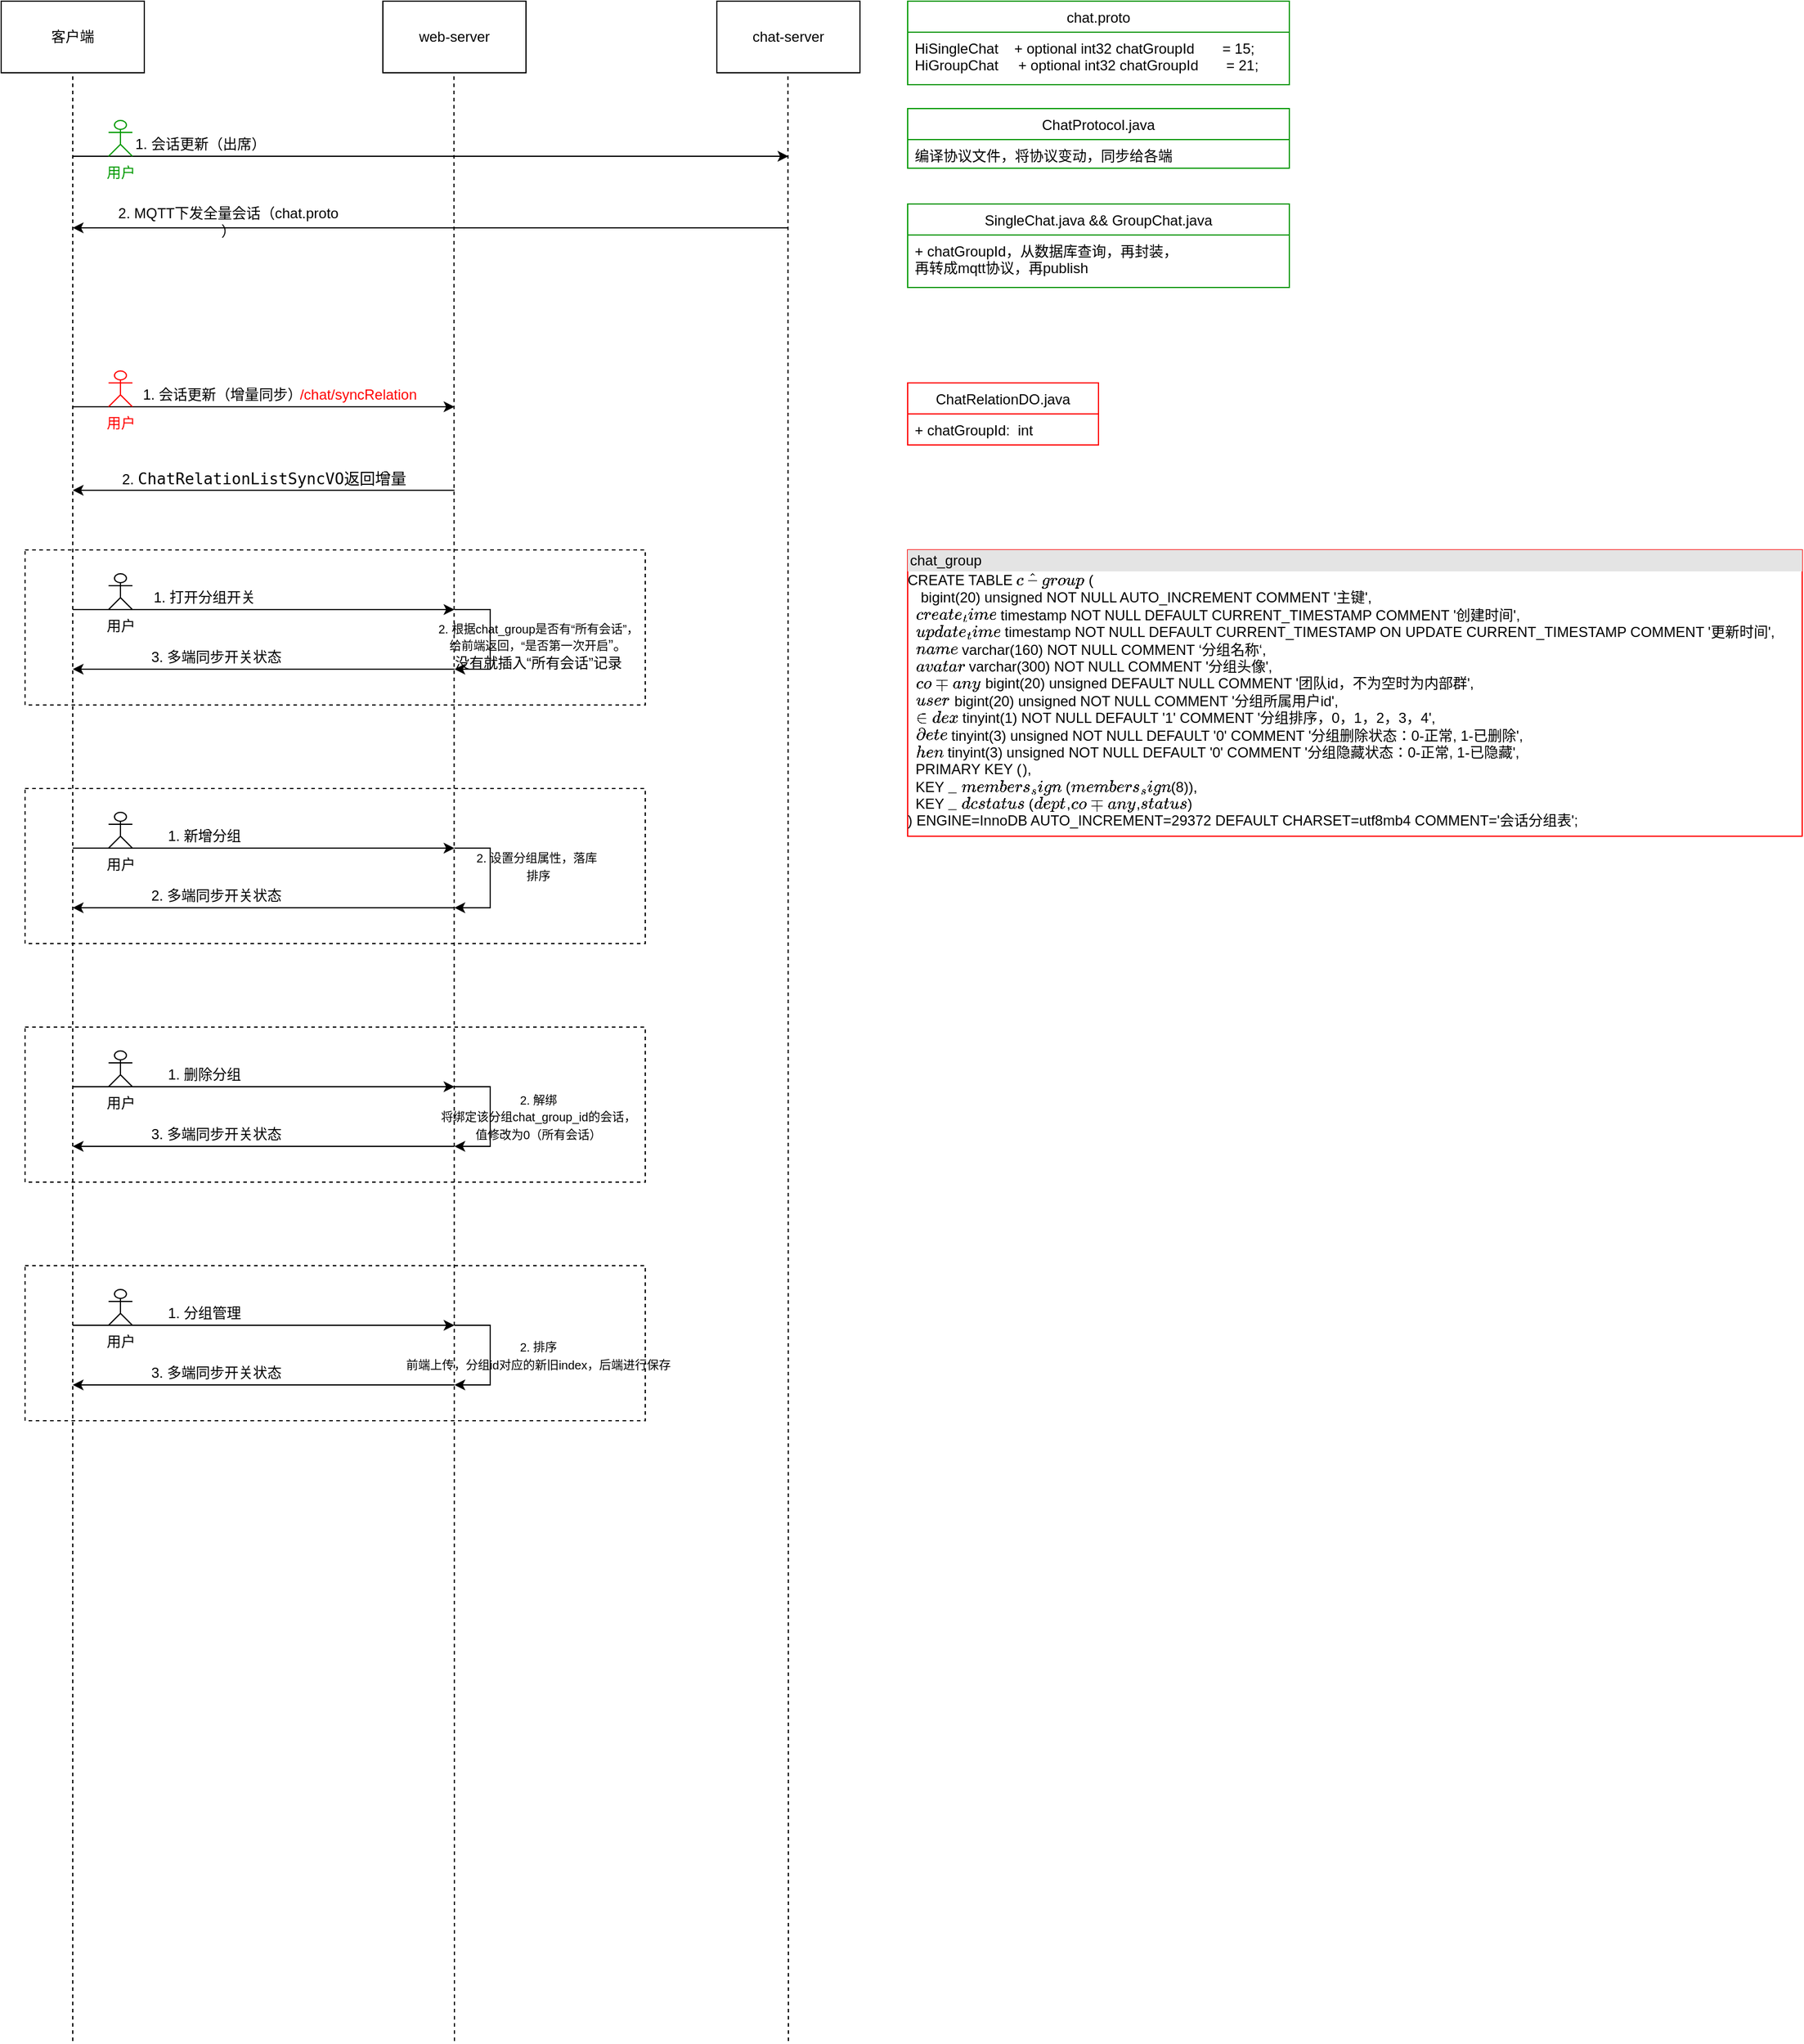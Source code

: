 <mxfile version="18.0.7" type="github">
  <diagram id="2Kw0UDBsUmubdd8x-OYx" name="Page-1">
    <mxGraphModel dx="1797" dy="911" grid="1" gridSize="10" guides="1" tooltips="1" connect="1" arrows="1" fold="1" page="1" pageScale="1" pageWidth="827" pageHeight="1169" math="0" shadow="0">
      <root>
        <mxCell id="0" />
        <mxCell id="1" parent="0" />
        <mxCell id="W-_6HZPZvxM8ELVaEarW-81" value="" style="rounded=0;whiteSpace=wrap;html=1;labelBackgroundColor=none;fontColor=#000000;strokeColor=#000000;dashed=1;fillColor=none;" vertex="1" parent="1">
          <mxGeometry x="80" y="530" width="520" height="130" as="geometry" />
        </mxCell>
        <mxCell id="W-_6HZPZvxM8ELVaEarW-2" value="客户端" style="rounded=0;whiteSpace=wrap;html=1;" vertex="1" parent="1">
          <mxGeometry x="60" y="70" width="120" height="60" as="geometry" />
        </mxCell>
        <mxCell id="W-_6HZPZvxM8ELVaEarW-3" value="web-server" style="rounded=0;whiteSpace=wrap;html=1;" vertex="1" parent="1">
          <mxGeometry x="380" y="70" width="120" height="60" as="geometry" />
        </mxCell>
        <mxCell id="W-_6HZPZvxM8ELVaEarW-5" value="" style="endArrow=none;dashed=1;html=1;rounded=0;entryX=0.5;entryY=1;entryDx=0;entryDy=0;" edge="1" parent="1" target="W-_6HZPZvxM8ELVaEarW-2">
          <mxGeometry width="50" height="50" relative="1" as="geometry">
            <mxPoint x="120" y="1780" as="sourcePoint" />
            <mxPoint x="530" y="240" as="targetPoint" />
          </mxGeometry>
        </mxCell>
        <mxCell id="W-_6HZPZvxM8ELVaEarW-6" value="" style="endArrow=none;dashed=1;html=1;rounded=0;entryX=0.5;entryY=1;entryDx=0;entryDy=0;" edge="1" parent="1">
          <mxGeometry width="50" height="50" relative="1" as="geometry">
            <mxPoint x="440" y="1780" as="sourcePoint" />
            <mxPoint x="439.63" y="130" as="targetPoint" />
          </mxGeometry>
        </mxCell>
        <mxCell id="W-_6HZPZvxM8ELVaEarW-8" value="chat-server" style="rounded=0;whiteSpace=wrap;html=1;" vertex="1" parent="1">
          <mxGeometry x="660" y="70" width="120" height="60" as="geometry" />
        </mxCell>
        <mxCell id="W-_6HZPZvxM8ELVaEarW-9" value="" style="endArrow=none;dashed=1;html=1;rounded=0;entryX=0.5;entryY=1;entryDx=0;entryDy=0;" edge="1" parent="1">
          <mxGeometry width="50" height="50" relative="1" as="geometry">
            <mxPoint x="720" y="1780" as="sourcePoint" />
            <mxPoint x="719.63" y="130" as="targetPoint" />
          </mxGeometry>
        </mxCell>
        <mxCell id="W-_6HZPZvxM8ELVaEarW-14" value="" style="endArrow=classic;html=1;rounded=0;" edge="1" parent="1">
          <mxGeometry width="50" height="50" relative="1" as="geometry">
            <mxPoint x="120" y="200" as="sourcePoint" />
            <mxPoint x="720" y="200" as="targetPoint" />
          </mxGeometry>
        </mxCell>
        <mxCell id="W-_6HZPZvxM8ELVaEarW-15" value="&lt;span style=&quot;white-space: pre;&quot;&gt;	&lt;/span&gt;1. 会话更新（出席）" style="text;html=1;align=center;verticalAlign=middle;resizable=0;points=[];autosize=1;strokeColor=none;fillColor=none;" vertex="1" parent="1">
          <mxGeometry x="150" y="180" width="150" height="20" as="geometry" />
        </mxCell>
        <mxCell id="W-_6HZPZvxM8ELVaEarW-16" value="&lt;font color=&quot;#009900&quot;&gt;用户&lt;/font&gt;" style="shape=umlActor;verticalLabelPosition=bottom;verticalAlign=top;html=1;strokeColor=#009900;" vertex="1" parent="1">
          <mxGeometry x="150" y="170" width="20" height="30" as="geometry" />
        </mxCell>
        <mxCell id="W-_6HZPZvxM8ELVaEarW-19" value="" style="endArrow=classic;html=1;rounded=0;" edge="1" parent="1">
          <mxGeometry width="50" height="50" relative="1" as="geometry">
            <mxPoint x="120" y="410" as="sourcePoint" />
            <mxPoint x="440" y="410" as="targetPoint" />
          </mxGeometry>
        </mxCell>
        <mxCell id="W-_6HZPZvxM8ELVaEarW-20" value="" style="endArrow=classic;html=1;rounded=0;" edge="1" parent="1">
          <mxGeometry width="50" height="50" relative="1" as="geometry">
            <mxPoint x="720" y="260" as="sourcePoint" />
            <mxPoint x="120" y="260" as="targetPoint" />
          </mxGeometry>
        </mxCell>
        <mxCell id="W-_6HZPZvxM8ELVaEarW-21" value="2. MQTT下发全量会话（chat.proto&lt;br&gt;）" style="text;html=1;align=center;verticalAlign=middle;resizable=0;points=[];autosize=1;strokeColor=none;fillColor=none;" vertex="1" parent="1">
          <mxGeometry x="150" y="240" width="200" height="30" as="geometry" />
        </mxCell>
        <mxCell id="W-_6HZPZvxM8ELVaEarW-22" value="chat.proto" style="swimlane;fontStyle=0;childLayout=stackLayout;horizontal=1;startSize=26;fillColor=none;horizontalStack=0;resizeParent=1;resizeParentMax=0;resizeLast=0;collapsible=1;marginBottom=0;fontColor=default;strokeColor=#009900;" vertex="1" parent="1">
          <mxGeometry x="820" y="70" width="320" height="70" as="geometry" />
        </mxCell>
        <mxCell id="W-_6HZPZvxM8ELVaEarW-24" value="HiSingleChat    + optional int32 chatGroupId       = 15;&#xa;HiGroupChat     + optional int32 chatGroupId       = 21;" style="text;strokeColor=#009900;fillColor=none;align=left;verticalAlign=top;spacingLeft=4;spacingRight=4;overflow=hidden;rotatable=0;points=[[0,0.5],[1,0.5]];portConstraint=eastwest;labelBackgroundColor=default;" vertex="1" parent="W-_6HZPZvxM8ELVaEarW-22">
          <mxGeometry y="26" width="320" height="44" as="geometry" />
        </mxCell>
        <mxCell id="W-_6HZPZvxM8ELVaEarW-32" value="ChatProtocol.java" style="swimlane;fontStyle=0;childLayout=stackLayout;horizontal=1;startSize=26;fillColor=none;horizontalStack=0;resizeParent=1;resizeParentMax=0;resizeLast=0;collapsible=1;marginBottom=0;fontColor=default;strokeColor=#009900;" vertex="1" parent="1">
          <mxGeometry x="820" y="160" width="320" height="50" as="geometry" />
        </mxCell>
        <mxCell id="W-_6HZPZvxM8ELVaEarW-33" value="编译协议文件，将协议变动，同步给各端" style="text;strokeColor=#009900;fillColor=none;align=left;verticalAlign=top;spacingLeft=4;spacingRight=4;overflow=hidden;rotatable=0;points=[[0,0.5],[1,0.5]];portConstraint=eastwest;labelBackgroundColor=default;" vertex="1" parent="W-_6HZPZvxM8ELVaEarW-32">
          <mxGeometry y="26" width="320" height="24" as="geometry" />
        </mxCell>
        <mxCell id="W-_6HZPZvxM8ELVaEarW-34" value="SingleChat.java &amp;&amp; GroupChat.java" style="swimlane;fontStyle=0;childLayout=stackLayout;horizontal=1;startSize=26;fillColor=none;horizontalStack=0;resizeParent=1;resizeParentMax=0;resizeLast=0;collapsible=1;marginBottom=0;fontColor=default;strokeColor=#009900;" vertex="1" parent="1">
          <mxGeometry x="820" y="240" width="320" height="70" as="geometry" />
        </mxCell>
        <mxCell id="W-_6HZPZvxM8ELVaEarW-35" value="+ chatGroupId，从数据库查询，再封装，&#xa;再转成mqtt协议，再publish" style="text;strokeColor=#009900;fillColor=none;align=left;verticalAlign=top;spacingLeft=4;spacingRight=4;overflow=hidden;rotatable=0;points=[[0,0.5],[1,0.5]];portConstraint=eastwest;labelBackgroundColor=default;" vertex="1" parent="W-_6HZPZvxM8ELVaEarW-34">
          <mxGeometry y="26" width="320" height="44" as="geometry" />
        </mxCell>
        <mxCell id="W-_6HZPZvxM8ELVaEarW-55" value="&lt;font color=&quot;#ff0000&quot;&gt;用户&lt;/font&gt;" style="shape=umlActor;verticalLabelPosition=bottom;verticalAlign=top;html=1;strokeColor=#FF0000;" vertex="1" parent="1">
          <mxGeometry x="150" y="380" width="20" height="30" as="geometry" />
        </mxCell>
        <mxCell id="W-_6HZPZvxM8ELVaEarW-61" value="&lt;font color=&quot;#000000&quot;&gt;1. 会话更新（增量同步）&lt;/font&gt;" style="text;html=1;align=center;verticalAlign=middle;resizable=0;points=[];autosize=1;strokeColor=none;fillColor=none;fontColor=#009900;" vertex="1" parent="1">
          <mxGeometry x="170" y="390" width="150" height="20" as="geometry" />
        </mxCell>
        <mxCell id="W-_6HZPZvxM8ELVaEarW-64" value="/chat/syncRelation" style="text;html=1;align=center;verticalAlign=middle;resizable=0;points=[];autosize=1;strokeColor=none;fillColor=none;fontColor=#FF0000;" vertex="1" parent="1">
          <mxGeometry x="304" y="390" width="110" height="20" as="geometry" />
        </mxCell>
        <mxCell id="W-_6HZPZvxM8ELVaEarW-66" value="ChatRelationDO.java" style="swimlane;fontStyle=0;align=center;verticalAlign=top;childLayout=stackLayout;horizontal=1;startSize=26;horizontalStack=0;resizeParent=1;resizeParentMax=0;resizeLast=0;collapsible=1;marginBottom=0;labelBackgroundColor=none;fontColor=#000000;strokeColor=#FF0000;" vertex="1" parent="1">
          <mxGeometry x="820" y="390" width="160" height="52" as="geometry" />
        </mxCell>
        <mxCell id="W-_6HZPZvxM8ELVaEarW-67" value="+ chatGroupId:  int" style="text;strokeColor=#FF0000;fillColor=none;align=left;verticalAlign=top;spacingLeft=4;spacingRight=4;overflow=hidden;rotatable=0;points=[[0,0.5],[1,0.5]];portConstraint=eastwest;labelBackgroundColor=none;fontColor=#000000;" vertex="1" parent="W-_6HZPZvxM8ELVaEarW-66">
          <mxGeometry y="26" width="160" height="26" as="geometry" />
        </mxCell>
        <mxCell id="W-_6HZPZvxM8ELVaEarW-70" value="" style="endArrow=classic;html=1;rounded=0;" edge="1" parent="1">
          <mxGeometry width="50" height="50" relative="1" as="geometry">
            <mxPoint x="440" y="480" as="sourcePoint" />
            <mxPoint x="120" y="480" as="targetPoint" />
          </mxGeometry>
        </mxCell>
        <mxCell id="W-_6HZPZvxM8ELVaEarW-71" value="2.&amp;nbsp;&lt;span style=&quot;font-family: &amp;quot;JetBrains Mono&amp;quot;, monospace; font-size: 9.8pt;&quot;&gt;ChatRelationListSyncVO返回增量&lt;/span&gt;" style="text;html=1;align=center;verticalAlign=middle;resizable=0;points=[];autosize=1;strokeColor=none;fillColor=none;fontColor=#000000;" vertex="1" parent="1">
          <mxGeometry x="155" y="460" width="250" height="20" as="geometry" />
        </mxCell>
        <mxCell id="W-_6HZPZvxM8ELVaEarW-74" value="" style="endArrow=classic;html=1;rounded=0;" edge="1" parent="1">
          <mxGeometry width="50" height="50" relative="1" as="geometry">
            <mxPoint x="120" y="580" as="sourcePoint" />
            <mxPoint x="440" y="580" as="targetPoint" />
          </mxGeometry>
        </mxCell>
        <mxCell id="W-_6HZPZvxM8ELVaEarW-75" value="用户" style="shape=umlActor;verticalLabelPosition=bottom;verticalAlign=top;html=1;strokeColor=#000000;" vertex="1" parent="1">
          <mxGeometry x="150" y="550" width="20" height="30" as="geometry" />
        </mxCell>
        <mxCell id="W-_6HZPZvxM8ELVaEarW-78" value="1. 打开分组开关" style="text;html=1;align=center;verticalAlign=middle;resizable=0;points=[];autosize=1;strokeColor=none;fillColor=none;fontColor=#000000;" vertex="1" parent="1">
          <mxGeometry x="180" y="560" width="100" height="20" as="geometry" />
        </mxCell>
        <mxCell id="W-_6HZPZvxM8ELVaEarW-79" value="" style="endArrow=classic;html=1;rounded=0;" edge="1" parent="1">
          <mxGeometry width="50" height="50" relative="1" as="geometry">
            <mxPoint x="440" y="630" as="sourcePoint" />
            <mxPoint x="120" y="630" as="targetPoint" />
          </mxGeometry>
        </mxCell>
        <mxCell id="W-_6HZPZvxM8ELVaEarW-80" value="3. 多端同步开关状态" style="text;html=1;align=center;verticalAlign=middle;resizable=0;points=[];autosize=1;strokeColor=none;fillColor=none;fontColor=#000000;" vertex="1" parent="1">
          <mxGeometry x="180" y="610" width="120" height="20" as="geometry" />
        </mxCell>
        <mxCell id="W-_6HZPZvxM8ELVaEarW-82" value="" style="endArrow=classic;html=1;rounded=0;fontColor=#000000;" edge="1" parent="1">
          <mxGeometry width="50" height="50" relative="1" as="geometry">
            <mxPoint x="440" y="580" as="sourcePoint" />
            <mxPoint x="440" y="630" as="targetPoint" />
            <Array as="points">
              <mxPoint x="470" y="580" />
              <mxPoint x="470" y="630" />
            </Array>
          </mxGeometry>
        </mxCell>
        <mxCell id="W-_6HZPZvxM8ELVaEarW-87" value="&lt;font style=&quot;font-size: 10px;&quot;&gt;2. 根据chat_group是否有“所有会话”，&lt;br style=&quot;font-size: 10px;&quot;&gt;给前端返回，“是否第一次开启&lt;/font&gt;”。&lt;br&gt;没有就插入“所有会话”记录" style="text;html=1;align=center;verticalAlign=middle;resizable=0;points=[];autosize=1;strokeColor=none;fillColor=none;fontColor=#000000;" vertex="1" parent="1">
          <mxGeometry x="400" y="585" width="220" height="50" as="geometry" />
        </mxCell>
        <mxCell id="W-_6HZPZvxM8ELVaEarW-88" value="" style="rounded=0;whiteSpace=wrap;html=1;labelBackgroundColor=none;fontColor=#000000;strokeColor=#000000;dashed=1;fillColor=none;" vertex="1" parent="1">
          <mxGeometry x="80" y="730" width="520" height="130" as="geometry" />
        </mxCell>
        <mxCell id="W-_6HZPZvxM8ELVaEarW-89" value="" style="endArrow=classic;html=1;rounded=0;" edge="1" parent="1">
          <mxGeometry width="50" height="50" relative="1" as="geometry">
            <mxPoint x="120" y="780" as="sourcePoint" />
            <mxPoint x="440" y="780" as="targetPoint" />
          </mxGeometry>
        </mxCell>
        <mxCell id="W-_6HZPZvxM8ELVaEarW-90" value="用户" style="shape=umlActor;verticalLabelPosition=bottom;verticalAlign=top;html=1;strokeColor=#000000;" vertex="1" parent="1">
          <mxGeometry x="150" y="750" width="20" height="30" as="geometry" />
        </mxCell>
        <mxCell id="W-_6HZPZvxM8ELVaEarW-91" value="1. 新增分组" style="text;html=1;align=center;verticalAlign=middle;resizable=0;points=[];autosize=1;strokeColor=none;fillColor=none;fontColor=#000000;" vertex="1" parent="1">
          <mxGeometry x="190" y="760" width="80" height="20" as="geometry" />
        </mxCell>
        <mxCell id="W-_6HZPZvxM8ELVaEarW-92" value="" style="endArrow=classic;html=1;rounded=0;" edge="1" parent="1">
          <mxGeometry width="50" height="50" relative="1" as="geometry">
            <mxPoint x="440" y="830" as="sourcePoint" />
            <mxPoint x="120" y="830" as="targetPoint" />
          </mxGeometry>
        </mxCell>
        <mxCell id="W-_6HZPZvxM8ELVaEarW-93" value="2. 多端同步开关状态" style="text;html=1;align=center;verticalAlign=middle;resizable=0;points=[];autosize=1;strokeColor=none;fillColor=none;fontColor=#000000;" vertex="1" parent="1">
          <mxGeometry x="180" y="810" width="120" height="20" as="geometry" />
        </mxCell>
        <mxCell id="W-_6HZPZvxM8ELVaEarW-94" value="" style="endArrow=classic;html=1;rounded=0;fontColor=#000000;" edge="1" parent="1">
          <mxGeometry width="50" height="50" relative="1" as="geometry">
            <mxPoint x="440" y="780" as="sourcePoint" />
            <mxPoint x="440" y="830" as="targetPoint" />
            <Array as="points">
              <mxPoint x="470" y="780" />
              <mxPoint x="470" y="830" />
            </Array>
          </mxGeometry>
        </mxCell>
        <mxCell id="W-_6HZPZvxM8ELVaEarW-95" value="&lt;span style=&quot;font-size: 10px;&quot;&gt;2. 设置分组属性，落库&amp;nbsp;&lt;br&gt;排序&lt;br&gt;&lt;/span&gt;" style="text;html=1;align=center;verticalAlign=middle;resizable=0;points=[];autosize=1;strokeColor=none;fillColor=none;fontColor=#000000;" vertex="1" parent="1">
          <mxGeometry x="440" y="780" width="140" height="30" as="geometry" />
        </mxCell>
        <mxCell id="W-_6HZPZvxM8ELVaEarW-96" value="&lt;div style=&quot;box-sizing:border-box;width:100%;background:#e4e4e4;padding:2px;&quot;&gt;chat_group&lt;/div&gt;&lt;div&gt;CREATE TABLE `chat_group` (&lt;/div&gt;&lt;div&gt;&amp;nbsp; `id` bigint(20) unsigned NOT NULL AUTO_INCREMENT COMMENT &#39;主键&#39;,&lt;/div&gt;&lt;div&gt;&amp;nbsp; `create_time` timestamp NOT NULL DEFAULT CURRENT_TIMESTAMP COMMENT &#39;创建时间&#39;,&lt;/div&gt;&lt;div&gt;&amp;nbsp; `update_time` timestamp NOT NULL DEFAULT CURRENT_TIMESTAMP ON UPDATE CURRENT_TIMESTAMP COMMENT &#39;更新时间&#39;,&lt;/div&gt;&lt;div&gt;&amp;nbsp; `name` varchar(160) NOT NULL COMMENT ‘分组名称‘,&lt;/div&gt;&lt;div&gt;&amp;nbsp; `avatar` varchar(300) NOT NULL COMMENT &#39;分组头像&#39;,&lt;/div&gt;&lt;div&gt;&amp;nbsp; `company_id` bigint(20) unsigned DEFAULT NULL COMMENT &#39;团队id，不为空时为内部群&#39;,&lt;/div&gt;&lt;div&gt;&amp;nbsp; `user_id` bigint(20) unsigned NOT NULL COMMENT &#39;分组所属用户id&#39;,&lt;/div&gt;&lt;div&gt;&amp;nbsp; `index` tinyint(1) NOT NULL DEFAULT &#39;1&#39; COMMENT &#39;分组排序，0，1，2，3，4&#39;,&lt;/div&gt;&lt;div&gt;&amp;nbsp; `delete` tinyint(3) unsigned NOT NULL DEFAULT &#39;0&#39; COMMENT &#39;分组删除状态：0-正常, 1-已删除&#39;,&lt;/div&gt;&lt;div&gt;&amp;nbsp; `hidden` tinyint(3) unsigned NOT NULL DEFAULT &#39;0&#39; COMMENT &#39;分组隐藏状态：0-正常, 1-已隐藏&#39;,&lt;/div&gt;&lt;div&gt;&amp;nbsp; PRIMARY KEY (`id`),&lt;/div&gt;&lt;div&gt;&amp;nbsp; KEY `idx_members_sign` (`members_sign`(8)),&lt;/div&gt;&lt;div&gt;&amp;nbsp; KEY `idx_did_cid_status` (`dept_id`,`company_id`,`status`)&lt;/div&gt;&lt;div&gt;) ENGINE=InnoDB AUTO_INCREMENT=29372 DEFAULT CHARSET=utf8mb4 COMMENT=&#39;会话分组表&#39;;&lt;/div&gt;" style="verticalAlign=top;align=left;overflow=fill;html=1;labelBackgroundColor=none;fontColor=#000000;strokeColor=#FF0000;" vertex="1" parent="1">
          <mxGeometry x="820" y="530" width="750" height="240" as="geometry" />
        </mxCell>
        <mxCell id="W-_6HZPZvxM8ELVaEarW-97" value="" style="rounded=0;whiteSpace=wrap;html=1;labelBackgroundColor=none;fontColor=#000000;strokeColor=#000000;dashed=1;fillColor=none;" vertex="1" parent="1">
          <mxGeometry x="80" y="930" width="520" height="130" as="geometry" />
        </mxCell>
        <mxCell id="W-_6HZPZvxM8ELVaEarW-98" value="" style="endArrow=classic;html=1;rounded=0;" edge="1" parent="1">
          <mxGeometry width="50" height="50" relative="1" as="geometry">
            <mxPoint x="120" y="980" as="sourcePoint" />
            <mxPoint x="440" y="980" as="targetPoint" />
          </mxGeometry>
        </mxCell>
        <mxCell id="W-_6HZPZvxM8ELVaEarW-99" value="用户" style="shape=umlActor;verticalLabelPosition=bottom;verticalAlign=top;html=1;strokeColor=#000000;" vertex="1" parent="1">
          <mxGeometry x="150" y="950" width="20" height="30" as="geometry" />
        </mxCell>
        <mxCell id="W-_6HZPZvxM8ELVaEarW-100" value="1. 删除分组" style="text;html=1;align=center;verticalAlign=middle;resizable=0;points=[];autosize=1;strokeColor=none;fillColor=none;fontColor=#000000;" vertex="1" parent="1">
          <mxGeometry x="190" y="960" width="80" height="20" as="geometry" />
        </mxCell>
        <mxCell id="W-_6HZPZvxM8ELVaEarW-101" value="" style="endArrow=classic;html=1;rounded=0;" edge="1" parent="1">
          <mxGeometry width="50" height="50" relative="1" as="geometry">
            <mxPoint x="440" y="1030" as="sourcePoint" />
            <mxPoint x="120" y="1030" as="targetPoint" />
          </mxGeometry>
        </mxCell>
        <mxCell id="W-_6HZPZvxM8ELVaEarW-102" value="3. 多端同步开关状态" style="text;html=1;align=center;verticalAlign=middle;resizable=0;points=[];autosize=1;strokeColor=none;fillColor=none;fontColor=#000000;" vertex="1" parent="1">
          <mxGeometry x="180" y="1010" width="120" height="20" as="geometry" />
        </mxCell>
        <mxCell id="W-_6HZPZvxM8ELVaEarW-103" value="" style="endArrow=classic;html=1;rounded=0;fontColor=#000000;" edge="1" parent="1">
          <mxGeometry width="50" height="50" relative="1" as="geometry">
            <mxPoint x="440" y="980" as="sourcePoint" />
            <mxPoint x="440" y="1030" as="targetPoint" />
            <Array as="points">
              <mxPoint x="470" y="980" />
              <mxPoint x="470" y="1030" />
            </Array>
          </mxGeometry>
        </mxCell>
        <mxCell id="W-_6HZPZvxM8ELVaEarW-104" value="&lt;span style=&quot;font-size: 10px;&quot;&gt;2. 解绑&lt;br&gt;将绑定该分组chat_group_id的会话，&lt;br&gt;值修改为0（所有会话）&lt;br&gt;&lt;/span&gt;" style="text;html=1;align=center;verticalAlign=middle;resizable=0;points=[];autosize=1;strokeColor=none;fillColor=none;fontColor=#000000;" vertex="1" parent="1">
          <mxGeometry x="405" y="980" width="210" height="50" as="geometry" />
        </mxCell>
        <mxCell id="W-_6HZPZvxM8ELVaEarW-105" value="" style="rounded=0;whiteSpace=wrap;html=1;labelBackgroundColor=none;fontColor=#000000;strokeColor=#000000;dashed=1;fillColor=none;" vertex="1" parent="1">
          <mxGeometry x="80" y="1130" width="520" height="130" as="geometry" />
        </mxCell>
        <mxCell id="W-_6HZPZvxM8ELVaEarW-106" value="" style="endArrow=classic;html=1;rounded=0;" edge="1" parent="1">
          <mxGeometry width="50" height="50" relative="1" as="geometry">
            <mxPoint x="120" y="1180.0" as="sourcePoint" />
            <mxPoint x="440" y="1180.0" as="targetPoint" />
          </mxGeometry>
        </mxCell>
        <mxCell id="W-_6HZPZvxM8ELVaEarW-107" value="用户" style="shape=umlActor;verticalLabelPosition=bottom;verticalAlign=top;html=1;strokeColor=#000000;" vertex="1" parent="1">
          <mxGeometry x="150" y="1150" width="20" height="30" as="geometry" />
        </mxCell>
        <mxCell id="W-_6HZPZvxM8ELVaEarW-108" value="1. 分组管理" style="text;html=1;align=center;verticalAlign=middle;resizable=0;points=[];autosize=1;strokeColor=none;fillColor=none;fontColor=#000000;" vertex="1" parent="1">
          <mxGeometry x="190" y="1160" width="80" height="20" as="geometry" />
        </mxCell>
        <mxCell id="W-_6HZPZvxM8ELVaEarW-109" value="" style="endArrow=classic;html=1;rounded=0;" edge="1" parent="1">
          <mxGeometry width="50" height="50" relative="1" as="geometry">
            <mxPoint x="440" y="1230.0" as="sourcePoint" />
            <mxPoint x="120" y="1230.0" as="targetPoint" />
          </mxGeometry>
        </mxCell>
        <mxCell id="W-_6HZPZvxM8ELVaEarW-110" value="3. 多端同步开关状态" style="text;html=1;align=center;verticalAlign=middle;resizable=0;points=[];autosize=1;strokeColor=none;fillColor=none;fontColor=#000000;" vertex="1" parent="1">
          <mxGeometry x="180" y="1210" width="120" height="20" as="geometry" />
        </mxCell>
        <mxCell id="W-_6HZPZvxM8ELVaEarW-111" value="" style="endArrow=classic;html=1;rounded=0;fontColor=#000000;" edge="1" parent="1">
          <mxGeometry width="50" height="50" relative="1" as="geometry">
            <mxPoint x="440" y="1180.0" as="sourcePoint" />
            <mxPoint x="440" y="1230.0" as="targetPoint" />
            <Array as="points">
              <mxPoint x="470" y="1180" />
              <mxPoint x="470" y="1230" />
            </Array>
          </mxGeometry>
        </mxCell>
        <mxCell id="W-_6HZPZvxM8ELVaEarW-112" value="&lt;span style=&quot;font-size: 10px;&quot;&gt;2. 排序&lt;br&gt;前端上传，分组id对应的新旧index，后端进行保存&lt;br&gt;&lt;/span&gt;" style="text;html=1;align=center;verticalAlign=middle;resizable=0;points=[];autosize=1;strokeColor=none;fillColor=none;fontColor=#000000;" vertex="1" parent="1">
          <mxGeometry x="370" y="1190" width="280" height="30" as="geometry" />
        </mxCell>
      </root>
    </mxGraphModel>
  </diagram>
</mxfile>
